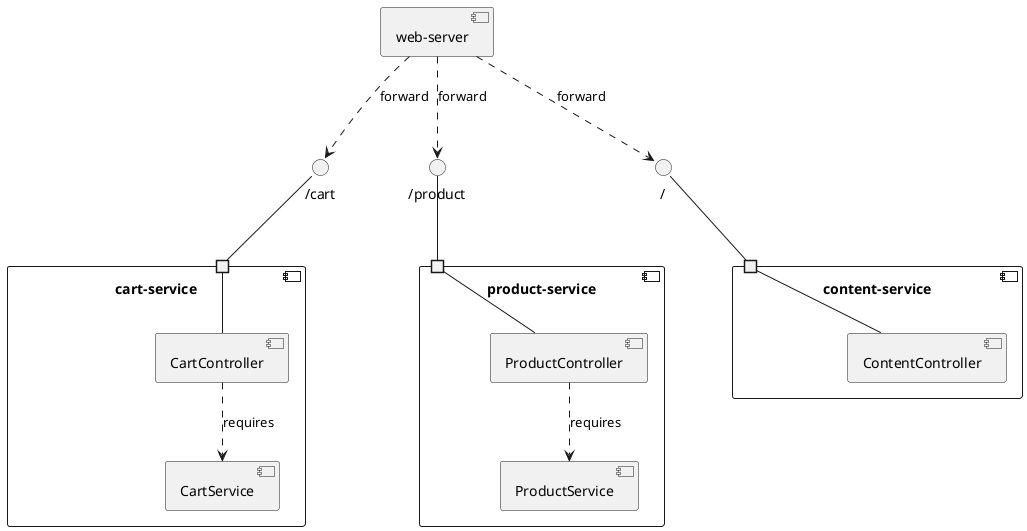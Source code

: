 @startuml

component [web-server] as web

interface "/cart" as cartInterface
component [cart-service] as cart {
	portin " " as cartIn
	component [CartController] as CartController
	component [CartService] as CartService

	cartInterface -- cartIn
	cartIn -- CartController
	CartController ..> CartService : requires
}

interface "/product" as productInterface
component [product-service] as product{
	portin " " as productIn
	component [ProductController] as ProductController
	component [ProductService] as ProductService

	productInterface -- productIn
	productIn -- ProductController
	ProductController ..> ProductService : requires
}

interface "/" as contenInterface
component [content-service] as content {
	portin " " as contentIn
	component [ContentController] as ContentController

	contenInterface -- contentIn
	contentIn -- ContentController
}

web ..> cartInterface : forward
web ..> productInterface : forward
web ..> contenInterface : forward

@enduml
